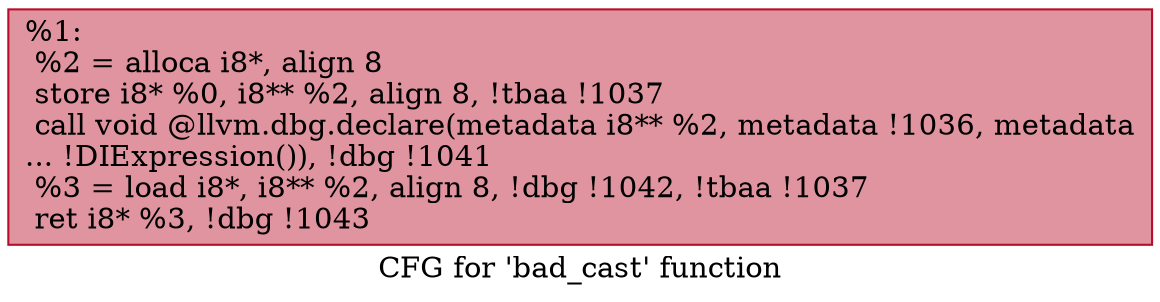 digraph "CFG for 'bad_cast' function" {
	label="CFG for 'bad_cast' function";

	Node0xbdb300 [shape=record,color="#b70d28ff", style=filled, fillcolor="#b70d2870",label="{%1:\l  %2 = alloca i8*, align 8\l  store i8* %0, i8** %2, align 8, !tbaa !1037\l  call void @llvm.dbg.declare(metadata i8** %2, metadata !1036, metadata\l... !DIExpression()), !dbg !1041\l  %3 = load i8*, i8** %2, align 8, !dbg !1042, !tbaa !1037\l  ret i8* %3, !dbg !1043\l}"];
}
